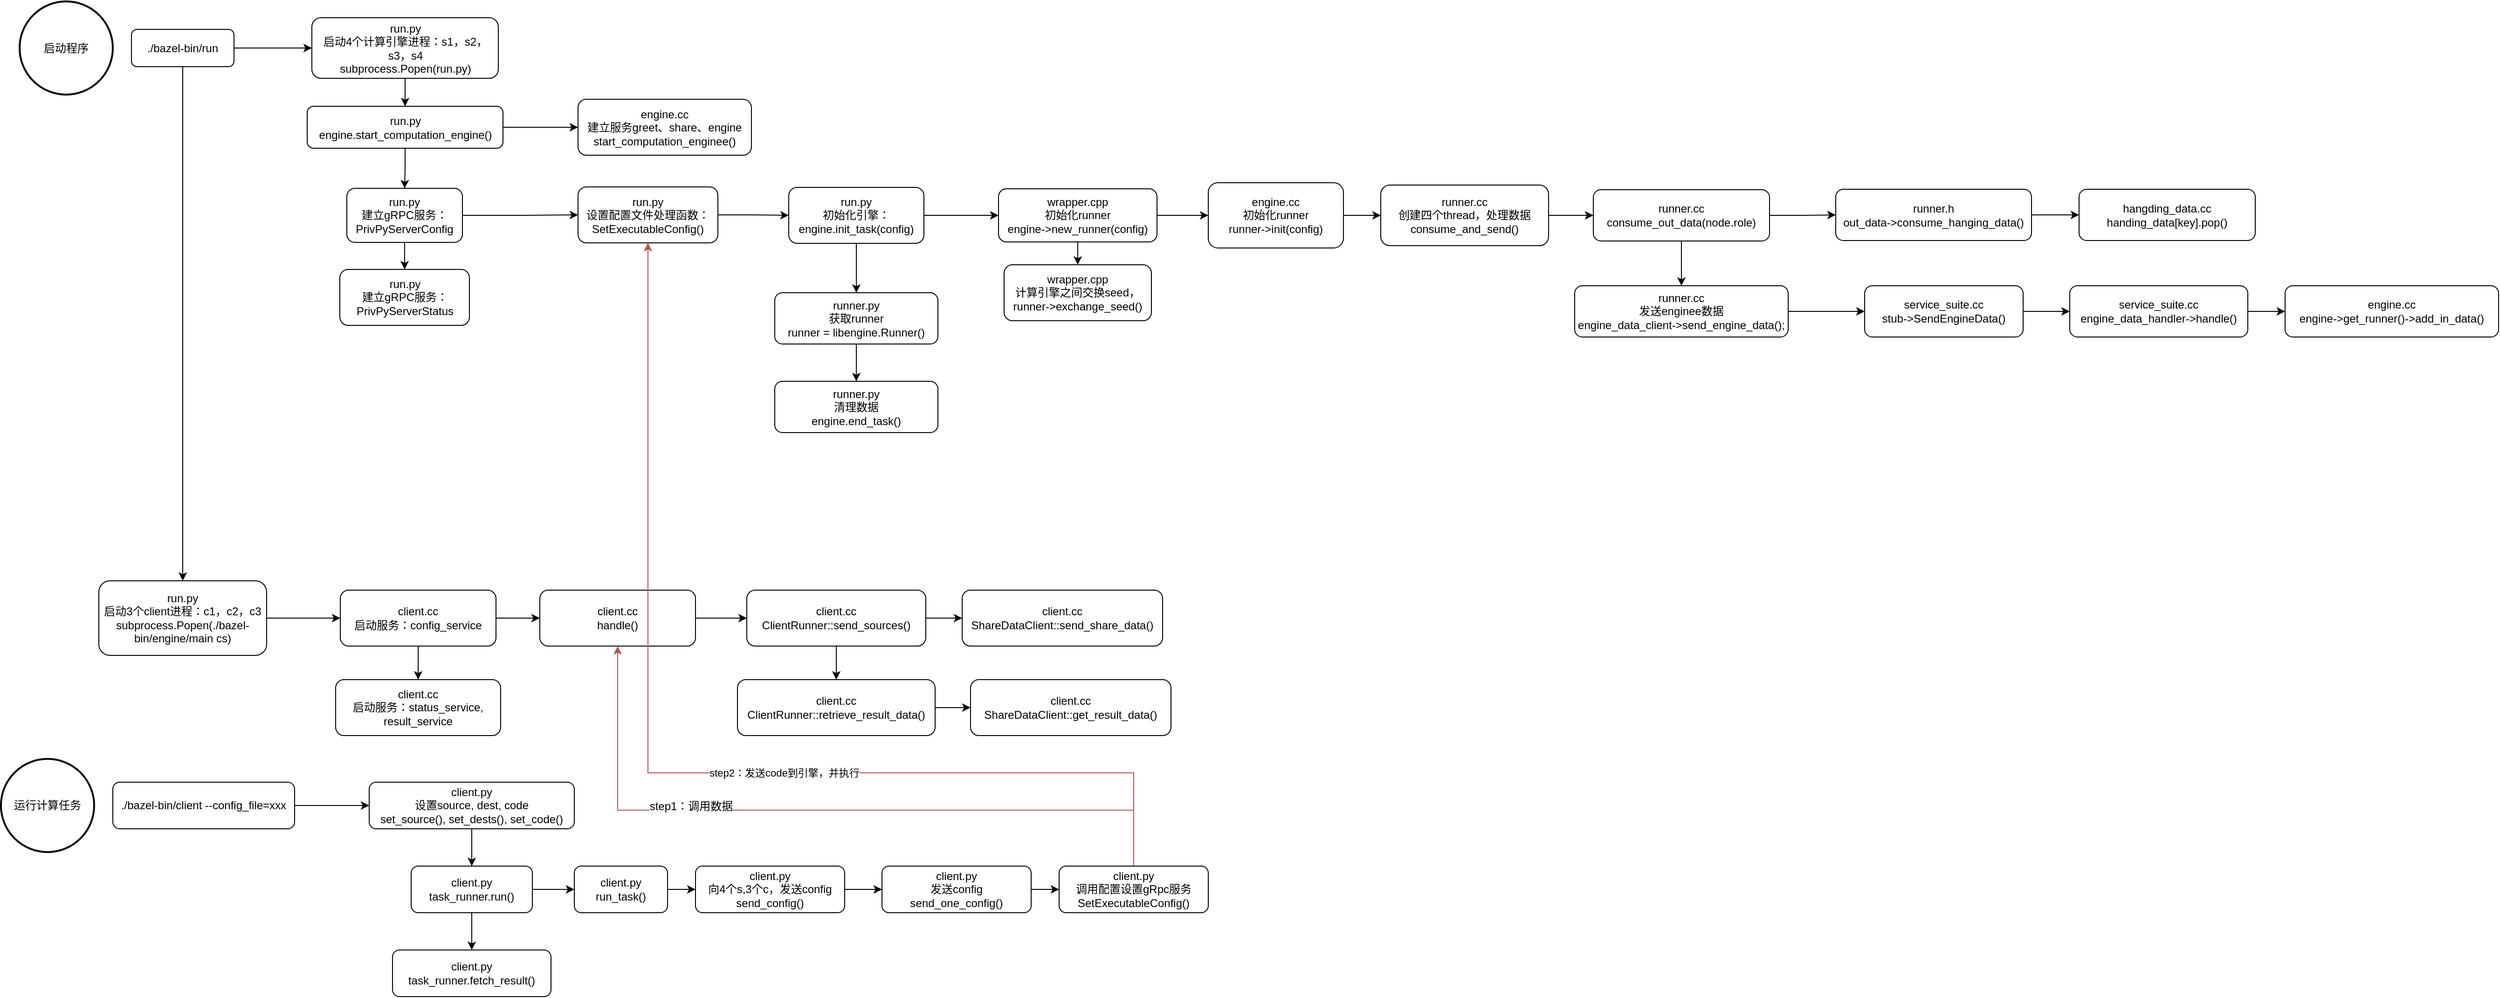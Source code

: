 <mxfile version="10.6.0" type="github"><diagram id="bzZ6AEbOESbryOhf7otm" name="Page-1"><mxGraphModel dx="1985" dy="1967" grid="1" gridSize="10" guides="1" tooltips="1" connect="1" arrows="1" fold="1" page="1" pageScale="1" pageWidth="827" pageHeight="1169" math="0" shadow="0"><root><mxCell id="0"/><mxCell id="1" parent="0"/><mxCell id="yb6TzpeK1v6G_qk7ZO7s-3" value="" style="edgeStyle=orthogonalEdgeStyle;rounded=0;orthogonalLoop=1;jettySize=auto;html=1;" parent="1" source="yb6TzpeK1v6G_qk7ZO7s-1" target="yb6TzpeK1v6G_qk7ZO7s-2" edge="1"><mxGeometry relative="1" as="geometry"/></mxCell><mxCell id="yb6TzpeK1v6G_qk7ZO7s-5" value="" style="edgeStyle=orthogonalEdgeStyle;rounded=0;orthogonalLoop=1;jettySize=auto;html=1;" parent="1" source="yb6TzpeK1v6G_qk7ZO7s-1" target="yb6TzpeK1v6G_qk7ZO7s-4" edge="1"><mxGeometry relative="1" as="geometry"/></mxCell><mxCell id="yb6TzpeK1v6G_qk7ZO7s-1" value="./bazel-bin/run" style="shape=ext;rounded=1;html=1;whiteSpace=wrap;" parent="1" vertex="1"><mxGeometry x="120" y="-7.5" width="110" height="40" as="geometry"/></mxCell><mxCell id="yb6TzpeK1v6G_qk7ZO7s-53" value="" style="edgeStyle=orthogonalEdgeStyle;rounded=0;orthogonalLoop=1;jettySize=auto;html=1;" parent="1" source="yb6TzpeK1v6G_qk7ZO7s-4" target="yb6TzpeK1v6G_qk7ZO7s-52" edge="1"><mxGeometry relative="1" as="geometry"/></mxCell><mxCell id="yb6TzpeK1v6G_qk7ZO7s-4" value="&lt;span lang=&quot;EN-US&quot;&gt;run.py&lt;br&gt;启动3个client进程：c1，c2，c3&lt;br&gt;subprocess.Popen(./bazel-bin/engine/main cs)&lt;br&gt;&lt;/span&gt;" style="shape=ext;rounded=1;html=1;whiteSpace=wrap;" parent="1" vertex="1"><mxGeometry x="85" y="584" width="180" height="80" as="geometry"/></mxCell><mxCell id="yb6TzpeK1v6G_qk7ZO7s-79" value="" style="edgeStyle=orthogonalEdgeStyle;rounded=0;orthogonalLoop=1;jettySize=auto;html=1;" parent="1" source="yb6TzpeK1v6G_qk7ZO7s-52" target="yb6TzpeK1v6G_qk7ZO7s-78" edge="1"><mxGeometry relative="1" as="geometry"/></mxCell><mxCell id="yb6TzpeK1v6G_qk7ZO7s-81" value="" style="edgeStyle=orthogonalEdgeStyle;rounded=0;orthogonalLoop=1;jettySize=auto;html=1;" parent="1" source="yb6TzpeK1v6G_qk7ZO7s-52" target="yb6TzpeK1v6G_qk7ZO7s-80" edge="1"><mxGeometry relative="1" as="geometry"/></mxCell><mxCell id="yb6TzpeK1v6G_qk7ZO7s-52" value="&lt;span lang=&quot;EN-US&quot;&gt;client.cc&lt;br&gt;启动服务：config_service&lt;br&gt;&lt;/span&gt;" style="shape=ext;rounded=1;html=1;whiteSpace=wrap;" parent="1" vertex="1"><mxGeometry x="344" y="594" width="167" height="60" as="geometry"/></mxCell><mxCell id="yb6TzpeK1v6G_qk7ZO7s-82" value="" style="edgeStyle=orthogonalEdgeStyle;rounded=0;orthogonalLoop=1;jettySize=auto;html=1;" parent="1" source="yb6TzpeK1v6G_qk7ZO7s-80" target="yb6TzpeK1v6G_qk7ZO7s-70" edge="1"><mxGeometry relative="1" as="geometry"/></mxCell><mxCell id="yb6TzpeK1v6G_qk7ZO7s-80" value="&lt;span lang=&quot;EN-US&quot;&gt;client.cc&lt;br&gt;handle()&lt;br&gt;&lt;/span&gt;" style="shape=ext;rounded=1;html=1;whiteSpace=wrap;" parent="1" vertex="1"><mxGeometry x="558" y="594" width="167" height="60" as="geometry"/></mxCell><mxCell id="yb6TzpeK1v6G_qk7ZO7s-78" value="&lt;span lang=&quot;EN-US&quot;&gt;client.cc&lt;br&gt;启动服务：status_service, result_service&lt;br&gt;&lt;/span&gt;" style="shape=ext;rounded=1;html=1;whiteSpace=wrap;" parent="1" vertex="1"><mxGeometry x="339" y="690" width="177" height="60" as="geometry"/></mxCell><mxCell id="yb6TzpeK1v6G_qk7ZO7s-73" value="" style="edgeStyle=orthogonalEdgeStyle;rounded=0;orthogonalLoop=1;jettySize=auto;html=1;" parent="1" source="yb6TzpeK1v6G_qk7ZO7s-70" target="yb6TzpeK1v6G_qk7ZO7s-72" edge="1"><mxGeometry relative="1" as="geometry"/></mxCell><mxCell id="yb6TzpeK1v6G_qk7ZO7s-75" value="" style="edgeStyle=orthogonalEdgeStyle;rounded=0;orthogonalLoop=1;jettySize=auto;html=1;" parent="1" source="yb6TzpeK1v6G_qk7ZO7s-70" target="yb6TzpeK1v6G_qk7ZO7s-74" edge="1"><mxGeometry relative="1" as="geometry"/></mxCell><mxCell id="yb6TzpeK1v6G_qk7ZO7s-70" value="&lt;span lang=&quot;EN-US&quot;&gt;client.cc&lt;br&gt;ClientRunner::send_sources()&lt;br&gt;&lt;/span&gt;" style="shape=ext;rounded=1;html=1;whiteSpace=wrap;" parent="1" vertex="1"><mxGeometry x="780" y="594" width="192" height="60" as="geometry"/></mxCell><mxCell id="yb6TzpeK1v6G_qk7ZO7s-74" value="&lt;span lang=&quot;EN-US&quot;&gt;client.cc&lt;br&gt;ShareDataClient::send_share_data()&lt;br&gt;&lt;/span&gt;" style="shape=ext;rounded=1;html=1;whiteSpace=wrap;" parent="1" vertex="1"><mxGeometry x="1011" y="594" width="215" height="60" as="geometry"/></mxCell><mxCell id="yb6TzpeK1v6G_qk7ZO7s-77" value="" style="edgeStyle=orthogonalEdgeStyle;rounded=0;orthogonalLoop=1;jettySize=auto;html=1;" parent="1" source="yb6TzpeK1v6G_qk7ZO7s-72" target="yb6TzpeK1v6G_qk7ZO7s-76" edge="1"><mxGeometry relative="1" as="geometry"/></mxCell><mxCell id="yb6TzpeK1v6G_qk7ZO7s-72" value="&lt;span lang=&quot;EN-US&quot;&gt;client.cc&lt;br&gt;ClientRunner::retrieve_result_data()&lt;br&gt;&lt;/span&gt;" style="shape=ext;rounded=1;html=1;whiteSpace=wrap;" parent="1" vertex="1"><mxGeometry x="770" y="690" width="212" height="60" as="geometry"/></mxCell><mxCell id="yb6TzpeK1v6G_qk7ZO7s-76" value="&lt;span lang=&quot;EN-US&quot;&gt;client.cc&lt;br&gt;ShareDataClient::get_result_data()&lt;br&gt;&lt;/span&gt;" style="shape=ext;rounded=1;html=1;whiteSpace=wrap;" parent="1" vertex="1"><mxGeometry x="1020" y="690" width="215" height="60" as="geometry"/></mxCell><mxCell id="yb6TzpeK1v6G_qk7ZO7s-45" value="" style="edgeStyle=orthogonalEdgeStyle;rounded=0;orthogonalLoop=1;jettySize=auto;html=1;entryX=0.5;entryY=0;entryDx=0;entryDy=0;" parent="1" source="yb6TzpeK1v6G_qk7ZO7s-2" target="yb6TzpeK1v6G_qk7ZO7s-6" edge="1"><mxGeometry relative="1" as="geometry"><mxPoint x="393" y="242.5" as="targetPoint"/></mxGeometry></mxCell><mxCell id="yb6TzpeK1v6G_qk7ZO7s-2" value="run.py&lt;br&gt;启动4个计算引擎进程：s1，s2，s3，s4&lt;br&gt;subprocess.Popen(run.py)&lt;br&gt;" style="shape=ext;rounded=1;html=1;whiteSpace=wrap;" parent="1" vertex="1"><mxGeometry x="313.5" y="-20" width="200" height="65" as="geometry"/></mxCell><mxCell id="yb6TzpeK1v6G_qk7ZO7s-47" value="" style="edgeStyle=orthogonalEdgeStyle;rounded=0;orthogonalLoop=1;jettySize=auto;html=1;" parent="1" source="yb6TzpeK1v6G_qk7ZO7s-6" target="yb6TzpeK1v6G_qk7ZO7s-46" edge="1"><mxGeometry relative="1" as="geometry"/></mxCell><mxCell id="yb6TzpeK1v6G_qk7ZO7s-48" value="" style="edgeStyle=orthogonalEdgeStyle;rounded=0;orthogonalLoop=1;jettySize=auto;html=1;" parent="1" source="yb6TzpeK1v6G_qk7ZO7s-6" target="yb6TzpeK1v6G_qk7ZO7s-8" edge="1"><mxGeometry relative="1" as="geometry"/></mxCell><mxCell id="yb6TzpeK1v6G_qk7ZO7s-6" value="run.py&lt;br&gt;engine.start_computation_engine()&lt;br&gt;" style="shape=ext;rounded=1;html=1;whiteSpace=wrap;" parent="1" vertex="1"><mxGeometry x="308.5" y="75" width="210" height="45" as="geometry"/></mxCell><mxCell id="yb6TzpeK1v6G_qk7ZO7s-46" value="engine.cc&lt;br&gt;建立服务greet、share、engine&lt;br&gt;start_computation_enginee()&lt;br&gt;" style="shape=ext;rounded=1;html=1;whiteSpace=wrap;" parent="1" vertex="1"><mxGeometry x="599" y="67.5" width="186" height="60" as="geometry"/></mxCell><mxCell id="yb6TzpeK1v6G_qk7ZO7s-11" value="" style="edgeStyle=orthogonalEdgeStyle;rounded=0;orthogonalLoop=1;jettySize=auto;html=1;" parent="1" source="yb6TzpeK1v6G_qk7ZO7s-8" target="yb6TzpeK1v6G_qk7ZO7s-10" edge="1"><mxGeometry relative="1" as="geometry"/></mxCell><mxCell id="yb6TzpeK1v6G_qk7ZO7s-13" value="" style="edgeStyle=orthogonalEdgeStyle;rounded=0;orthogonalLoop=1;jettySize=auto;html=1;" parent="1" source="yb6TzpeK1v6G_qk7ZO7s-8" target="yb6TzpeK1v6G_qk7ZO7s-12" edge="1"><mxGeometry relative="1" as="geometry"/></mxCell><mxCell id="yb6TzpeK1v6G_qk7ZO7s-8" value="run.py&lt;br&gt;建立gRPC服务：&lt;span&gt;PrivPyServerConfig&lt;/span&gt;" style="shape=ext;rounded=1;html=1;whiteSpace=wrap;" parent="1" vertex="1"><mxGeometry x="351" y="163" width="124" height="58" as="geometry"/></mxCell><mxCell id="yb6TzpeK1v6G_qk7ZO7s-15" value="" style="edgeStyle=orthogonalEdgeStyle;rounded=0;orthogonalLoop=1;jettySize=auto;html=1;" parent="1" source="yb6TzpeK1v6G_qk7ZO7s-12" target="yb6TzpeK1v6G_qk7ZO7s-14" edge="1"><mxGeometry relative="1" as="geometry"/></mxCell><mxCell id="yb6TzpeK1v6G_qk7ZO7s-12" value="&lt;span lang=&quot;EN-US&quot;&gt;run.py&lt;br&gt;设置配置文件处理函数：SetExecutableConfig()&lt;/span&gt;&lt;br&gt;" style="shape=ext;rounded=1;html=1;whiteSpace=wrap;" parent="1" vertex="1"><mxGeometry x="599" y="161.5" width="150" height="60" as="geometry"/></mxCell><mxCell id="yb6TzpeK1v6G_qk7ZO7s-17" value="" style="edgeStyle=orthogonalEdgeStyle;rounded=0;orthogonalLoop=1;jettySize=auto;html=1;" parent="1" source="yb6TzpeK1v6G_qk7ZO7s-14" target="yb6TzpeK1v6G_qk7ZO7s-16" edge="1"><mxGeometry relative="1" as="geometry"/></mxCell><mxCell id="yb6TzpeK1v6G_qk7ZO7s-19" value="" style="edgeStyle=orthogonalEdgeStyle;rounded=0;orthogonalLoop=1;jettySize=auto;html=1;" parent="1" source="yb6TzpeK1v6G_qk7ZO7s-14" target="yb6TzpeK1v6G_qk7ZO7s-18" edge="1"><mxGeometry relative="1" as="geometry"/></mxCell><mxCell id="yb6TzpeK1v6G_qk7ZO7s-14" value="&lt;span lang=&quot;EN-US&quot;&gt;run.py&lt;br&gt;初始化引擎：engine.init_task(config)&lt;/span&gt;&lt;br&gt;" style="shape=ext;rounded=1;html=1;whiteSpace=wrap;" parent="1" vertex="1"><mxGeometry x="825" y="162" width="145" height="60" as="geometry"/></mxCell><mxCell id="yb6TzpeK1v6G_qk7ZO7s-21" value="" style="edgeStyle=orthogonalEdgeStyle;rounded=0;orthogonalLoop=1;jettySize=auto;html=1;" parent="1" source="yb6TzpeK1v6G_qk7ZO7s-18" target="yb6TzpeK1v6G_qk7ZO7s-20" edge="1"><mxGeometry relative="1" as="geometry"/></mxCell><mxCell id="yb6TzpeK1v6G_qk7ZO7s-23" value="" style="edgeStyle=orthogonalEdgeStyle;rounded=0;orthogonalLoop=1;jettySize=auto;html=1;" parent="1" source="yb6TzpeK1v6G_qk7ZO7s-18" target="yb6TzpeK1v6G_qk7ZO7s-22" edge="1"><mxGeometry relative="1" as="geometry"/></mxCell><mxCell id="yb6TzpeK1v6G_qk7ZO7s-18" value="wrapper.cpp&lt;br&gt;初始化runner&lt;br&gt;&lt;span lang=&quot;EN-US&quot;&gt;engine-&amp;gt;new_runner(config)&lt;/span&gt;" style="shape=ext;rounded=1;html=1;whiteSpace=wrap;" parent="1" vertex="1"><mxGeometry x="1050" y="163.5" width="170" height="57" as="geometry"/></mxCell><mxCell id="yb6TzpeK1v6G_qk7ZO7s-22" value="wrapper.cpp&lt;br&gt;计算引擎之间交换seed，&lt;br&gt;&lt;span lang=&quot;EN-US&quot;&gt;runner-&amp;gt;exchange_seed()&lt;/span&gt;" style="shape=ext;rounded=1;html=1;whiteSpace=wrap;" parent="1" vertex="1"><mxGeometry x="1056" y="245" width="158" height="60" as="geometry"/></mxCell><mxCell id="yb6TzpeK1v6G_qk7ZO7s-25" value="" style="edgeStyle=orthogonalEdgeStyle;rounded=0;orthogonalLoop=1;jettySize=auto;html=1;" parent="1" source="yb6TzpeK1v6G_qk7ZO7s-20" target="yb6TzpeK1v6G_qk7ZO7s-24" edge="1"><mxGeometry relative="1" as="geometry"/></mxCell><mxCell id="yb6TzpeK1v6G_qk7ZO7s-20" value="&lt;span lang=&quot;EN-US&quot;&gt;engine.cc&lt;br&gt;初始化runner&lt;br&gt;runner-&amp;gt;init(config)&lt;/span&gt;&lt;br&gt;" style="shape=ext;rounded=1;html=1;whiteSpace=wrap;" parent="1" vertex="1"><mxGeometry x="1275" y="157" width="145" height="70" as="geometry"/></mxCell><mxCell id="yb6TzpeK1v6G_qk7ZO7s-27" value="" style="edgeStyle=orthogonalEdgeStyle;rounded=0;orthogonalLoop=1;jettySize=auto;html=1;" parent="1" source="yb6TzpeK1v6G_qk7ZO7s-24" target="yb6TzpeK1v6G_qk7ZO7s-26" edge="1"><mxGeometry relative="1" as="geometry"/></mxCell><mxCell id="yb6TzpeK1v6G_qk7ZO7s-24" value="&lt;span lang=&quot;EN-US&quot;&gt;runner.cc&lt;br&gt;创建四个thread，处理数据&lt;/span&gt;&lt;span&gt;consume_and_send()&lt;/span&gt;" style="shape=ext;rounded=1;html=1;whiteSpace=wrap;" parent="1" vertex="1"><mxGeometry x="1460" y="159.5" width="180" height="65" as="geometry"/></mxCell><mxCell id="yb6TzpeK1v6G_qk7ZO7s-29" value="" style="edgeStyle=orthogonalEdgeStyle;rounded=0;orthogonalLoop=1;jettySize=auto;html=1;" parent="1" source="yb6TzpeK1v6G_qk7ZO7s-26" target="yb6TzpeK1v6G_qk7ZO7s-28" edge="1"><mxGeometry relative="1" as="geometry"/></mxCell><mxCell id="yb6TzpeK1v6G_qk7ZO7s-41" value="" style="edgeStyle=orthogonalEdgeStyle;rounded=0;orthogonalLoop=1;jettySize=auto;html=1;" parent="1" source="yb6TzpeK1v6G_qk7ZO7s-26" target="yb6TzpeK1v6G_qk7ZO7s-40" edge="1"><mxGeometry relative="1" as="geometry"/></mxCell><mxCell id="yb6TzpeK1v6G_qk7ZO7s-26" value="runner.cc&lt;br&gt;&lt;span&gt;consume_out_data(node.role)&lt;/span&gt;" style="shape=ext;rounded=1;html=1;whiteSpace=wrap;" parent="1" vertex="1"><mxGeometry x="1688" y="164.5" width="189" height="55" as="geometry"/></mxCell><mxCell id="yb6TzpeK1v6G_qk7ZO7s-43" value="" style="edgeStyle=orthogonalEdgeStyle;rounded=0;orthogonalLoop=1;jettySize=auto;html=1;" parent="1" source="yb6TzpeK1v6G_qk7ZO7s-40" target="yb6TzpeK1v6G_qk7ZO7s-42" edge="1"><mxGeometry relative="1" as="geometry"/></mxCell><mxCell id="yb6TzpeK1v6G_qk7ZO7s-40" value="runner.h&lt;br&gt;&lt;span&gt;out_data-&amp;gt;consume_hanging_data()&lt;/span&gt;" style="shape=ext;rounded=1;html=1;whiteSpace=wrap;" parent="1" vertex="1"><mxGeometry x="1948" y="164" width="210" height="55" as="geometry"/></mxCell><mxCell id="yb6TzpeK1v6G_qk7ZO7s-42" value="hangding_data.cc&lt;br&gt;handing_data[key].pop()&lt;br&gt;" style="shape=ext;rounded=1;html=1;whiteSpace=wrap;" parent="1" vertex="1"><mxGeometry x="2209" y="164" width="189" height="55" as="geometry"/></mxCell><mxCell id="yb6TzpeK1v6G_qk7ZO7s-35" value="" style="edgeStyle=orthogonalEdgeStyle;rounded=0;orthogonalLoop=1;jettySize=auto;html=1;" parent="1" source="yb6TzpeK1v6G_qk7ZO7s-28" target="yb6TzpeK1v6G_qk7ZO7s-34" edge="1"><mxGeometry relative="1" as="geometry"/></mxCell><mxCell id="yb6TzpeK1v6G_qk7ZO7s-28" value="runner.cc&lt;br&gt;发送enginee数据&lt;br&gt;&lt;span&gt;engine_data_client&lt;/span&gt;&lt;span&gt;-&amp;gt;&lt;/span&gt;&lt;span&gt;send_engine_data(&lt;/span&gt;&lt;span&gt;);&lt;/span&gt;&lt;span&gt;&lt;br&gt;&lt;/span&gt;" style="shape=ext;rounded=1;html=1;whiteSpace=wrap;" parent="1" vertex="1"><mxGeometry x="1668" y="267.5" width="229" height="55" as="geometry"/></mxCell><mxCell id="yb6TzpeK1v6G_qk7ZO7s-37" value="" style="edgeStyle=orthogonalEdgeStyle;rounded=0;orthogonalLoop=1;jettySize=auto;html=1;" parent="1" source="yb6TzpeK1v6G_qk7ZO7s-34" target="yb6TzpeK1v6G_qk7ZO7s-36" edge="1"><mxGeometry relative="1" as="geometry"/></mxCell><mxCell id="yb6TzpeK1v6G_qk7ZO7s-34" value="&lt;span&gt;service_suite.cc&lt;br&gt;stub-&amp;gt;SendEngineData()&lt;br&gt;&lt;/span&gt;" style="shape=ext;rounded=1;html=1;whiteSpace=wrap;" parent="1" vertex="1"><mxGeometry x="1979" y="267.5" width="170" height="55" as="geometry"/></mxCell><mxCell id="yb6TzpeK1v6G_qk7ZO7s-39" value="" style="edgeStyle=orthogonalEdgeStyle;rounded=0;orthogonalLoop=1;jettySize=auto;html=1;entryX=0;entryY=0.5;entryDx=0;entryDy=0;" parent="1" source="yb6TzpeK1v6G_qk7ZO7s-36" target="yb6TzpeK1v6G_qk7ZO7s-38" edge="1"><mxGeometry relative="1" as="geometry"><mxPoint x="2440" y="295" as="targetPoint"/></mxGeometry></mxCell><mxCell id="yb6TzpeK1v6G_qk7ZO7s-36" value="&lt;span&gt;service_suite.cc&lt;br&gt;engine_data_handler-&amp;gt;handle()&lt;br&gt;&lt;/span&gt;" style="shape=ext;rounded=1;html=1;whiteSpace=wrap;" parent="1" vertex="1"><mxGeometry x="2199" y="267.5" width="191" height="55" as="geometry"/></mxCell><mxCell id="yb6TzpeK1v6G_qk7ZO7s-38" value="&lt;span&gt;engine.cc&lt;br&gt;engine-&amp;gt;get_runner()-&amp;gt;add_in_data()&lt;br&gt;&lt;/span&gt;" style="shape=ext;rounded=1;html=1;whiteSpace=wrap;" parent="1" vertex="1"><mxGeometry x="2430" y="267.5" width="229" height="55" as="geometry"/></mxCell><mxCell id="yb6TzpeK1v6G_qk7ZO7s-50" value="" style="edgeStyle=orthogonalEdgeStyle;rounded=0;orthogonalLoop=1;jettySize=auto;html=1;" parent="1" source="yb6TzpeK1v6G_qk7ZO7s-16" target="yb6TzpeK1v6G_qk7ZO7s-49" edge="1"><mxGeometry relative="1" as="geometry"/></mxCell><mxCell id="yb6TzpeK1v6G_qk7ZO7s-16" value="&lt;span lang=&quot;EN-US&quot;&gt;runner.py&lt;br&gt;获取runner&lt;br&gt;&lt;/span&gt;&lt;span lang=&quot;EN-US&quot;&gt;runner = libengine.Runner()&lt;/span&gt;&lt;br&gt;" style="shape=ext;rounded=1;html=1;whiteSpace=wrap;" parent="1" vertex="1"><mxGeometry x="810" y="275" width="175" height="55" as="geometry"/></mxCell><mxCell id="yb6TzpeK1v6G_qk7ZO7s-49" value="&lt;span lang=&quot;EN-US&quot;&gt;runner.py&lt;br&gt;&lt;/span&gt;清理数据&lt;br&gt;engine.end_task()&lt;br&gt;" style="shape=ext;rounded=1;html=1;whiteSpace=wrap;" parent="1" vertex="1"><mxGeometry x="810" y="370" width="175" height="55" as="geometry"/></mxCell><mxCell id="yb6TzpeK1v6G_qk7ZO7s-10" value="run.py&lt;br&gt;建立gRPC服务：&lt;span&gt;PrivPyServerStatus&lt;/span&gt;" style="shape=ext;rounded=1;html=1;whiteSpace=wrap;" parent="1" vertex="1"><mxGeometry x="343.5" y="250" width="139" height="60" as="geometry"/></mxCell><mxCell id="yb6TzpeK1v6G_qk7ZO7s-57" value="" style="edgeStyle=orthogonalEdgeStyle;rounded=0;orthogonalLoop=1;jettySize=auto;html=1;" parent="1" source="yb6TzpeK1v6G_qk7ZO7s-54" target="yb6TzpeK1v6G_qk7ZO7s-56" edge="1"><mxGeometry relative="1" as="geometry"/></mxCell><mxCell id="yb6TzpeK1v6G_qk7ZO7s-54" value="./bazel-bin/client --config_file=xxx" style="shape=ext;rounded=1;html=1;whiteSpace=wrap;" parent="1" vertex="1"><mxGeometry x="100" y="800" width="195" height="50" as="geometry"/></mxCell><mxCell id="yb6TzpeK1v6G_qk7ZO7s-59" value="" style="edgeStyle=orthogonalEdgeStyle;rounded=0;orthogonalLoop=1;jettySize=auto;html=1;" parent="1" source="yb6TzpeK1v6G_qk7ZO7s-56" target="yb6TzpeK1v6G_qk7ZO7s-58" edge="1"><mxGeometry relative="1" as="geometry"/></mxCell><mxCell id="yb6TzpeK1v6G_qk7ZO7s-56" value="client.py&lt;br&gt;设置source, dest, code&lt;br&gt;set_source(), set_dests(), set_code()&lt;br&gt;" style="shape=ext;rounded=1;html=1;whiteSpace=wrap;" parent="1" vertex="1"><mxGeometry x="375" y="800" width="220" height="50" as="geometry"/></mxCell><mxCell id="yb6TzpeK1v6G_qk7ZO7s-61" value="" style="edgeStyle=orthogonalEdgeStyle;rounded=0;orthogonalLoop=1;jettySize=auto;html=1;" parent="1" source="yb6TzpeK1v6G_qk7ZO7s-58" target="yb6TzpeK1v6G_qk7ZO7s-60" edge="1"><mxGeometry relative="1" as="geometry"/></mxCell><mxCell id="yb6TzpeK1v6G_qk7ZO7s-63" value="" style="edgeStyle=orthogonalEdgeStyle;rounded=0;orthogonalLoop=1;jettySize=auto;html=1;" parent="1" source="yb6TzpeK1v6G_qk7ZO7s-58" target="yb6TzpeK1v6G_qk7ZO7s-62" edge="1"><mxGeometry relative="1" as="geometry"/></mxCell><mxCell id="yb6TzpeK1v6G_qk7ZO7s-58" value="client.py&lt;br&gt;task_runner.run()&lt;br&gt;" style="shape=ext;rounded=1;html=1;whiteSpace=wrap;" parent="1" vertex="1"><mxGeometry x="420" y="890" width="130" height="50" as="geometry"/></mxCell><mxCell id="yb6TzpeK1v6G_qk7ZO7s-65" value="" style="edgeStyle=orthogonalEdgeStyle;rounded=0;orthogonalLoop=1;jettySize=auto;html=1;" parent="1" source="yb6TzpeK1v6G_qk7ZO7s-62" target="yb6TzpeK1v6G_qk7ZO7s-64" edge="1"><mxGeometry relative="1" as="geometry"/></mxCell><mxCell id="yb6TzpeK1v6G_qk7ZO7s-62" value="client.py&lt;br&gt;run_task()&lt;br&gt;" style="shape=ext;rounded=1;html=1;whiteSpace=wrap;" parent="1" vertex="1"><mxGeometry x="595" y="890" width="100" height="50" as="geometry"/></mxCell><mxCell id="yb6TzpeK1v6G_qk7ZO7s-67" value="" style="edgeStyle=orthogonalEdgeStyle;rounded=0;orthogonalLoop=1;jettySize=auto;html=1;" parent="1" source="yb6TzpeK1v6G_qk7ZO7s-64" target="yb6TzpeK1v6G_qk7ZO7s-66" edge="1"><mxGeometry relative="1" as="geometry"/></mxCell><mxCell id="yb6TzpeK1v6G_qk7ZO7s-64" value="client.py&lt;br&gt;向4个s,3个c，发送config&lt;br&gt;send_config()&lt;br&gt;" style="shape=ext;rounded=1;html=1;whiteSpace=wrap;" parent="1" vertex="1"><mxGeometry x="725" y="890" width="160" height="50" as="geometry"/></mxCell><mxCell id="yb6TzpeK1v6G_qk7ZO7s-69" value="" style="edgeStyle=orthogonalEdgeStyle;rounded=0;orthogonalLoop=1;jettySize=auto;html=1;" parent="1" source="yb6TzpeK1v6G_qk7ZO7s-66" target="yb6TzpeK1v6G_qk7ZO7s-68" edge="1"><mxGeometry relative="1" as="geometry"/></mxCell><mxCell id="yb6TzpeK1v6G_qk7ZO7s-66" value="client.py&lt;br&gt;发送config&lt;br&gt;send_one_config()&lt;br&gt;" style="shape=ext;rounded=1;html=1;whiteSpace=wrap;" parent="1" vertex="1"><mxGeometry x="925" y="890" width="160" height="50" as="geometry"/></mxCell><mxCell id="yb6TzpeK1v6G_qk7ZO7s-84" value="" style="edgeStyle=orthogonalEdgeStyle;rounded=0;orthogonalLoop=1;jettySize=auto;html=1;entryX=0.5;entryY=1;entryDx=0;entryDy=0;fillColor=#f8cecc;strokeColor=#B85450;" parent="1" source="yb6TzpeK1v6G_qk7ZO7s-68" target="yb6TzpeK1v6G_qk7ZO7s-80" edge="1"><mxGeometry relative="1" as="geometry"><mxPoint x="1195" y="810" as="targetPoint"/><Array as="points"><mxPoint x="1195" y="830"/><mxPoint x="642" y="830"/></Array></mxGeometry></mxCell><mxCell id="5HWebcJeazvLgJq52U2W-1" value="step1：调用数据" style="text;html=1;resizable=0;points=[];align=center;verticalAlign=middle;labelBackgroundColor=#ffffff;" vertex="1" connectable="0" parent="yb6TzpeK1v6G_qk7ZO7s-84"><mxGeometry x="0.356" y="-4" relative="1" as="geometry"><mxPoint as="offset"/></mxGeometry></mxCell><mxCell id="9Ra55FnVr7nnpokuzQib-4" value="step2：发送code到引擎，并执行" style="edgeStyle=orthogonalEdgeStyle;rounded=0;orthogonalLoop=1;jettySize=auto;html=1;entryX=0.5;entryY=1;entryDx=0;entryDy=0;fillColor=#f8cecc;strokeColor=#b85450;" parent="1" source="yb6TzpeK1v6G_qk7ZO7s-68" target="yb6TzpeK1v6G_qk7ZO7s-12" edge="1"><mxGeometry x="-0.201" relative="1" as="geometry"><mxPoint x="630" y="400" as="targetPoint"/><Array as="points"><mxPoint x="1195" y="790"/><mxPoint x="674" y="790"/></Array><mxPoint as="offset"/></mxGeometry></mxCell><mxCell id="yb6TzpeK1v6G_qk7ZO7s-68" value="client.py&lt;br&gt;调用配置设置gRpc服务&lt;br&gt;SetExecutableConfig()&lt;br&gt;" style="shape=ext;rounded=1;html=1;whiteSpace=wrap;" parent="1" vertex="1"><mxGeometry x="1115" y="890" width="160" height="50" as="geometry"/></mxCell><mxCell id="yb6TzpeK1v6G_qk7ZO7s-60" value="client.py&lt;br&gt;task_runner.fetch_result()&lt;br&gt;" style="shape=ext;rounded=1;html=1;whiteSpace=wrap;" parent="1" vertex="1"><mxGeometry x="400" y="980" width="170" height="50" as="geometry"/></mxCell><mxCell id="9Ra55FnVr7nnpokuzQib-1" value="启动程序" style="strokeWidth=2;html=1;shape=mxgraph.flowchart.start_2;whiteSpace=wrap;" parent="1" vertex="1"><mxGeometry y="-37.5" width="100" height="100" as="geometry"/></mxCell><mxCell id="9Ra55FnVr7nnpokuzQib-2" value="运行计算任务" style="strokeWidth=2;html=1;shape=mxgraph.flowchart.start_2;whiteSpace=wrap;" parent="1" vertex="1"><mxGeometry x="-20" y="775" width="100" height="100" as="geometry"/></mxCell></root></mxGraphModel></diagram></mxfile>